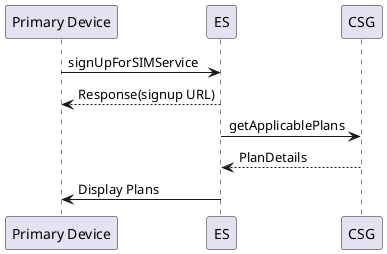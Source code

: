 @startuml

participant "Primary Device" as Primary
participant "ES" as ES
participant "CSG" as CSG

Primary -> ES: signUpForSIMService
ES --> Primary: Response(signup URL)
ES -> CSG: getApplicablePlans
CSG --> ES: PlanDetails
ES -> Primary: Display Plans

@enduml 